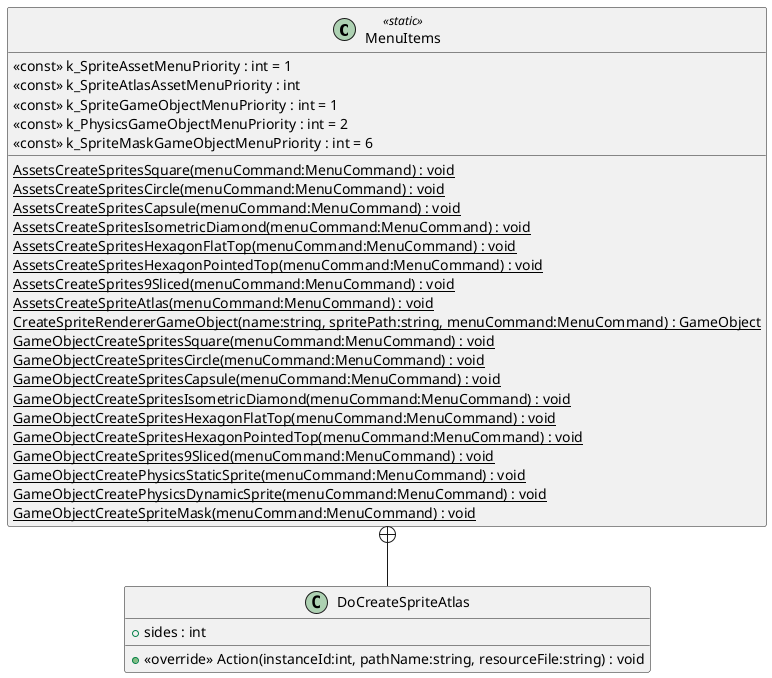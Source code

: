 @startuml
class MenuItems <<static>> {
    <<const>> k_SpriteAssetMenuPriority : int = 1
    <<const>> k_SpriteAtlasAssetMenuPriority : int
    <<const>> k_SpriteGameObjectMenuPriority : int = 1
    <<const>> k_PhysicsGameObjectMenuPriority : int = 2
    <<const>> k_SpriteMaskGameObjectMenuPriority : int = 6
    {static} AssetsCreateSpritesSquare(menuCommand:MenuCommand) : void
    {static} AssetsCreateSpritesCircle(menuCommand:MenuCommand) : void
    {static} AssetsCreateSpritesCapsule(menuCommand:MenuCommand) : void
    {static} AssetsCreateSpritesIsometricDiamond(menuCommand:MenuCommand) : void
    {static} AssetsCreateSpritesHexagonFlatTop(menuCommand:MenuCommand) : void
    {static} AssetsCreateSpritesHexagonPointedTop(menuCommand:MenuCommand) : void
    {static} AssetsCreateSprites9Sliced(menuCommand:MenuCommand) : void
    {static} AssetsCreateSpriteAtlas(menuCommand:MenuCommand) : void
    {static} CreateSpriteRendererGameObject(name:string, spritePath:string, menuCommand:MenuCommand) : GameObject
    {static} GameObjectCreateSpritesSquare(menuCommand:MenuCommand) : void
    {static} GameObjectCreateSpritesCircle(menuCommand:MenuCommand) : void
    {static} GameObjectCreateSpritesCapsule(menuCommand:MenuCommand) : void
    {static} GameObjectCreateSpritesIsometricDiamond(menuCommand:MenuCommand) : void
    {static} GameObjectCreateSpritesHexagonFlatTop(menuCommand:MenuCommand) : void
    {static} GameObjectCreateSpritesHexagonPointedTop(menuCommand:MenuCommand) : void
    {static} GameObjectCreateSprites9Sliced(menuCommand:MenuCommand) : void
    {static} GameObjectCreatePhysicsStaticSprite(menuCommand:MenuCommand) : void
    {static} GameObjectCreatePhysicsDynamicSprite(menuCommand:MenuCommand) : void
    {static} GameObjectCreateSpriteMask(menuCommand:MenuCommand) : void
}
class DoCreateSpriteAtlas {
    + sides : int
    + <<override>> Action(instanceId:int, pathName:string, resourceFile:string) : void
}
MenuItems +-- DoCreateSpriteAtlas
@enduml
